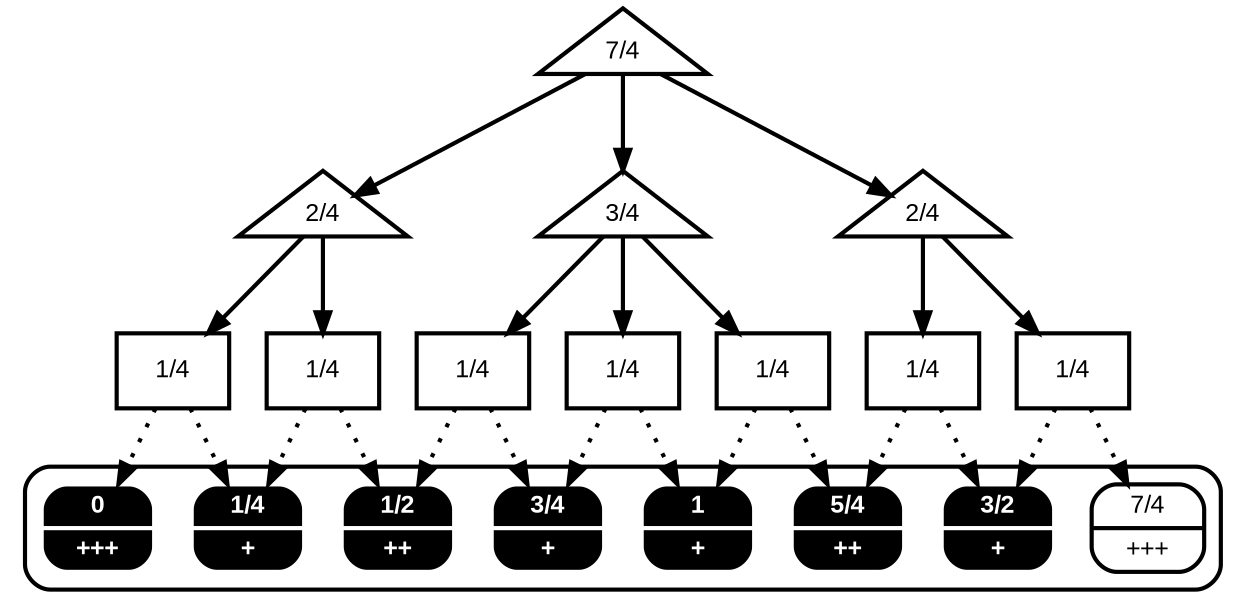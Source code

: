 digraph G {
    graph [bgcolor=transparent,
        fontname=Arial,
        penwidth=2,
        truecolor=true];
    node [fontname=Arial,
        fontsize=12,
        penwidth=2];
    edge [penwidth=2];
    node_0 [label="7/4",
        shape=triangle];
    node_1 [label="2/4",
        shape=triangle];
    node_2 [label="1/4",
        shape=box];
    node_3 [label="1/4",
        shape=box];
    node_4 [label="3/4",
        shape=triangle];
    node_5 [label="1/4",
        shape=box];
    node_6 [label="1/4",
        shape=box];
    node_7 [label="1/4",
        shape=box];
    node_8 [label="2/4",
        shape=triangle];
    node_9 [label="1/4",
        shape=box];
    node_10 [label="1/4",
        shape=box];
    subgraph cluster_offsets {
        graph [style=rounded];
        node_11_0 [color=white,
            fillcolor=black,
            fontcolor=white,
            fontname="Arial bold",
            label="{ <f_0_0> 0 | <f_0_1> +++ }",
            shape=Mrecord,
            style=filled];
        node_11_1 [color=white,
            fillcolor=black,
            fontcolor=white,
            fontname="Arial bold",
            label="{ <f_0_0> 1/4 | <f_0_1> + }",
            shape=Mrecord,
            style=filled];
        node_11_2 [color=white,
            fillcolor=black,
            fontcolor=white,
            fontname="Arial bold",
            label="{ <f_0_0> 1/2 | <f_0_1> ++ }",
            shape=Mrecord,
            style=filled];
        node_11_3 [color=white,
            fillcolor=black,
            fontcolor=white,
            fontname="Arial bold",
            label="{ <f_0_0> 3/4 | <f_0_1> + }",
            shape=Mrecord,
            style=filled];
        node_11_4 [color=white,
            fillcolor=black,
            fontcolor=white,
            fontname="Arial bold",
            label="{ <f_0_0> 1 | <f_0_1> + }",
            shape=Mrecord,
            style=filled];
        node_11_5 [color=white,
            fillcolor=black,
            fontcolor=white,
            fontname="Arial bold",
            label="{ <f_0_0> 5/4 | <f_0_1> ++ }",
            shape=Mrecord,
            style=filled];
        node_11_6 [color=white,
            fillcolor=black,
            fontcolor=white,
            fontname="Arial bold",
            label="{ <f_0_0> 3/2 | <f_0_1> + }",
            shape=Mrecord,
            style=filled];
        node_11_7 [label="{ <f_0_0> 7/4 | <f_0_1> +++ }",
            shape=Mrecord];
    }
    node_0 -> node_1;
    node_0 -> node_4;
    node_0 -> node_8;
    node_1 -> node_2;
    node_1 -> node_3;
    node_2 -> node_11_0 [style=dotted];
    node_2 -> node_11_1 [style=dotted];
    node_3 -> node_11_1 [style=dotted];
    node_3 -> node_11_2 [style=dotted];
    node_4 -> node_5;
    node_4 -> node_6;
    node_4 -> node_7;
    node_5 -> node_11_2 [style=dotted];
    node_5 -> node_11_3 [style=dotted];
    node_6 -> node_11_3 [style=dotted];
    node_6 -> node_11_4 [style=dotted];
    node_7 -> node_11_4 [style=dotted];
    node_7 -> node_11_5 [style=dotted];
    node_8 -> node_9;
    node_8 -> node_10;
    node_9 -> node_11_5 [style=dotted];
    node_9 -> node_11_6 [style=dotted];
    node_10 -> node_11_6 [style=dotted];
    node_10 -> node_11_7 [style=dotted];
}